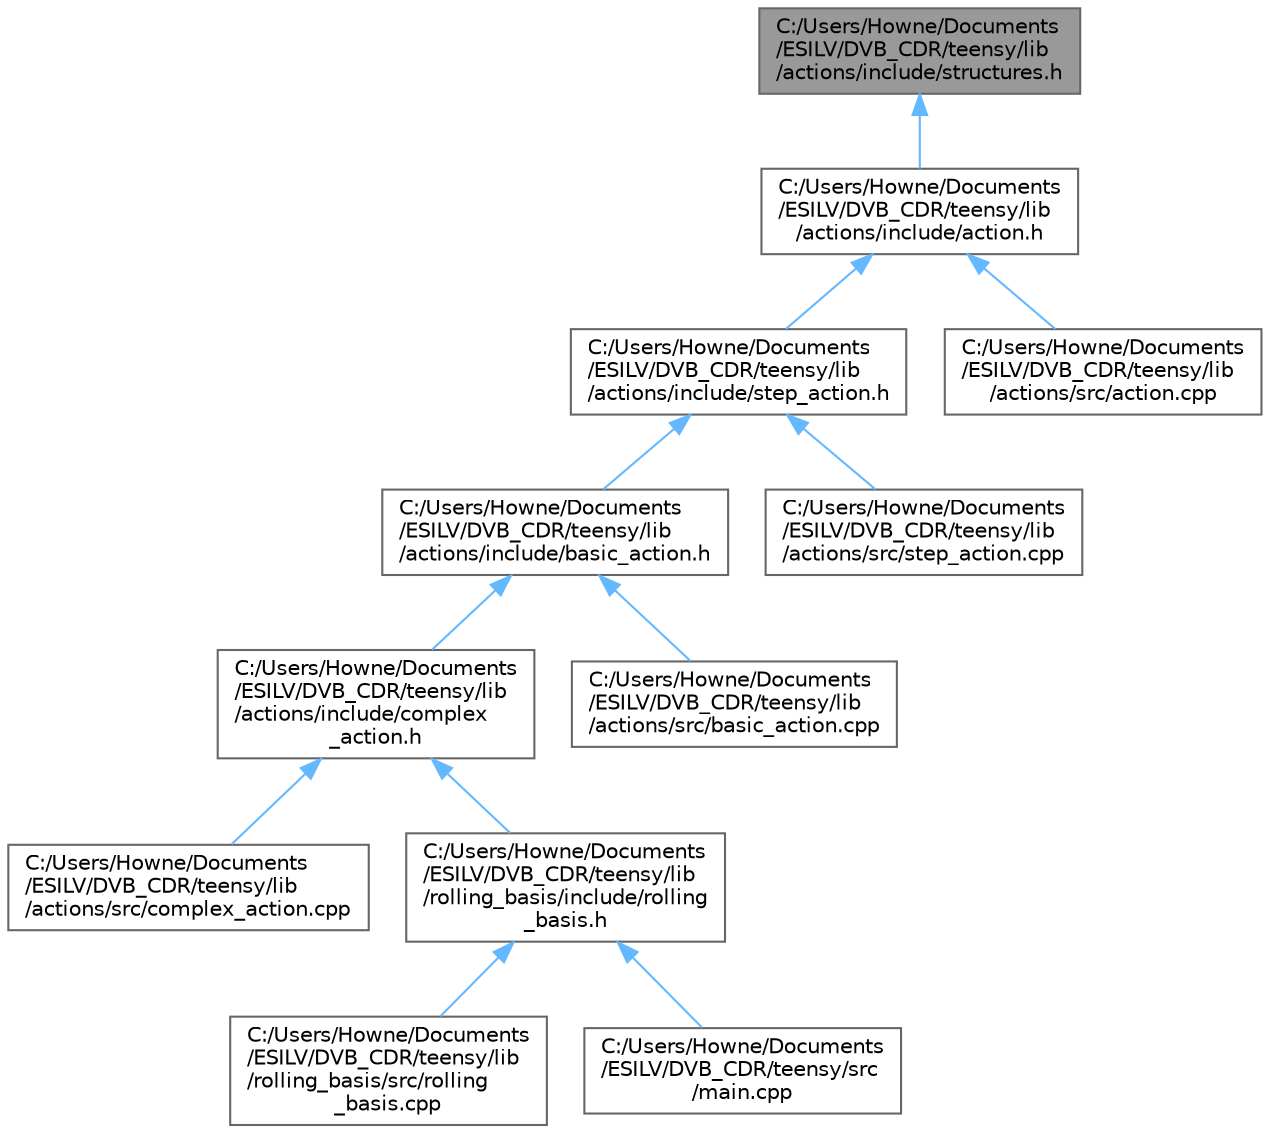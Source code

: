 digraph "C:/Users/Howne/Documents/ESILV/DVB_CDR/teensy/lib/actions/include/structures.h"
{
 // LATEX_PDF_SIZE
  bgcolor="transparent";
  edge [fontname=Helvetica,fontsize=10,labelfontname=Helvetica,labelfontsize=10];
  node [fontname=Helvetica,fontsize=10,shape=box,height=0.2,width=0.4];
  Node1 [id="Node000001",label="C:/Users/Howne/Documents\l/ESILV/DVB_CDR/teensy/lib\l/actions/include/structures.h",height=0.2,width=0.4,color="gray40", fillcolor="grey60", style="filled", fontcolor="black",tooltip=" "];
  Node1 -> Node2 [id="edge12_Node000001_Node000002",dir="back",color="steelblue1",style="solid",tooltip=" "];
  Node2 [id="Node000002",label="C:/Users/Howne/Documents\l/ESILV/DVB_CDR/teensy/lib\l/actions/include/action.h",height=0.2,width=0.4,color="grey40", fillcolor="white", style="filled",URL="$action_8h.html",tooltip=" "];
  Node2 -> Node3 [id="edge13_Node000002_Node000003",dir="back",color="steelblue1",style="solid",tooltip=" "];
  Node3 [id="Node000003",label="C:/Users/Howne/Documents\l/ESILV/DVB_CDR/teensy/lib\l/actions/include/step_action.h",height=0.2,width=0.4,color="grey40", fillcolor="white", style="filled",URL="$step__action_8h.html",tooltip=" "];
  Node3 -> Node4 [id="edge14_Node000003_Node000004",dir="back",color="steelblue1",style="solid",tooltip=" "];
  Node4 [id="Node000004",label="C:/Users/Howne/Documents\l/ESILV/DVB_CDR/teensy/lib\l/actions/include/basic_action.h",height=0.2,width=0.4,color="grey40", fillcolor="white", style="filled",URL="$basic__action_8h.html",tooltip=" "];
  Node4 -> Node5 [id="edge15_Node000004_Node000005",dir="back",color="steelblue1",style="solid",tooltip=" "];
  Node5 [id="Node000005",label="C:/Users/Howne/Documents\l/ESILV/DVB_CDR/teensy/lib\l/actions/include/complex\l_action.h",height=0.2,width=0.4,color="grey40", fillcolor="white", style="filled",URL="$complex__action_8h.html",tooltip=" "];
  Node5 -> Node6 [id="edge16_Node000005_Node000006",dir="back",color="steelblue1",style="solid",tooltip=" "];
  Node6 [id="Node000006",label="C:/Users/Howne/Documents\l/ESILV/DVB_CDR/teensy/lib\l/actions/src/complex_action.cpp",height=0.2,width=0.4,color="grey40", fillcolor="white", style="filled",URL="$complex__action_8cpp.html",tooltip=" "];
  Node5 -> Node7 [id="edge17_Node000005_Node000007",dir="back",color="steelblue1",style="solid",tooltip=" "];
  Node7 [id="Node000007",label="C:/Users/Howne/Documents\l/ESILV/DVB_CDR/teensy/lib\l/rolling_basis/include/rolling\l_basis.h",height=0.2,width=0.4,color="grey40", fillcolor="white", style="filled",URL="$rolling__basis_8h.html",tooltip=" "];
  Node7 -> Node8 [id="edge18_Node000007_Node000008",dir="back",color="steelblue1",style="solid",tooltip=" "];
  Node8 [id="Node000008",label="C:/Users/Howne/Documents\l/ESILV/DVB_CDR/teensy/lib\l/rolling_basis/src/rolling\l_basis.cpp",height=0.2,width=0.4,color="grey40", fillcolor="white", style="filled",URL="$rolling__basis_8cpp.html",tooltip=" "];
  Node7 -> Node9 [id="edge19_Node000007_Node000009",dir="back",color="steelblue1",style="solid",tooltip=" "];
  Node9 [id="Node000009",label="C:/Users/Howne/Documents\l/ESILV/DVB_CDR/teensy/src\l/main.cpp",height=0.2,width=0.4,color="grey40", fillcolor="white", style="filled",URL="$main_8cpp.html",tooltip=" "];
  Node4 -> Node10 [id="edge20_Node000004_Node000010",dir="back",color="steelblue1",style="solid",tooltip=" "];
  Node10 [id="Node000010",label="C:/Users/Howne/Documents\l/ESILV/DVB_CDR/teensy/lib\l/actions/src/basic_action.cpp",height=0.2,width=0.4,color="grey40", fillcolor="white", style="filled",URL="$basic__action_8cpp.html",tooltip=" "];
  Node3 -> Node11 [id="edge21_Node000003_Node000011",dir="back",color="steelblue1",style="solid",tooltip=" "];
  Node11 [id="Node000011",label="C:/Users/Howne/Documents\l/ESILV/DVB_CDR/teensy/lib\l/actions/src/step_action.cpp",height=0.2,width=0.4,color="grey40", fillcolor="white", style="filled",URL="$step__action_8cpp.html",tooltip=" "];
  Node2 -> Node12 [id="edge22_Node000002_Node000012",dir="back",color="steelblue1",style="solid",tooltip=" "];
  Node12 [id="Node000012",label="C:/Users/Howne/Documents\l/ESILV/DVB_CDR/teensy/lib\l/actions/src/action.cpp",height=0.2,width=0.4,color="grey40", fillcolor="white", style="filled",URL="$action_8cpp.html",tooltip=" "];
}
